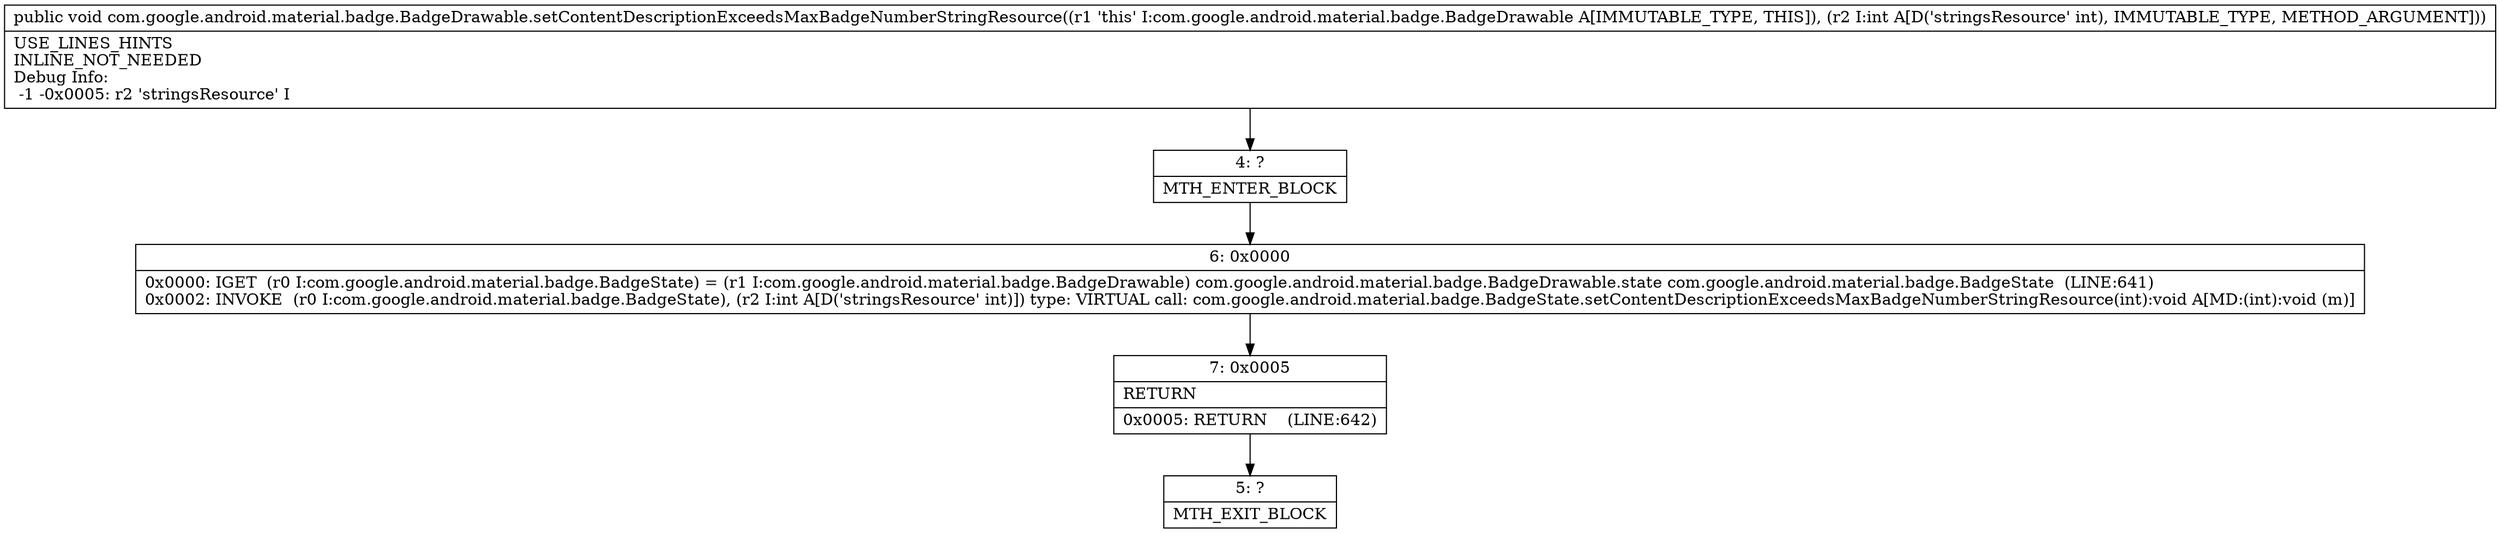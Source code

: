 digraph "CFG forcom.google.android.material.badge.BadgeDrawable.setContentDescriptionExceedsMaxBadgeNumberStringResource(I)V" {
Node_4 [shape=record,label="{4\:\ ?|MTH_ENTER_BLOCK\l}"];
Node_6 [shape=record,label="{6\:\ 0x0000|0x0000: IGET  (r0 I:com.google.android.material.badge.BadgeState) = (r1 I:com.google.android.material.badge.BadgeDrawable) com.google.android.material.badge.BadgeDrawable.state com.google.android.material.badge.BadgeState  (LINE:641)\l0x0002: INVOKE  (r0 I:com.google.android.material.badge.BadgeState), (r2 I:int A[D('stringsResource' int)]) type: VIRTUAL call: com.google.android.material.badge.BadgeState.setContentDescriptionExceedsMaxBadgeNumberStringResource(int):void A[MD:(int):void (m)]\l}"];
Node_7 [shape=record,label="{7\:\ 0x0005|RETURN\l|0x0005: RETURN    (LINE:642)\l}"];
Node_5 [shape=record,label="{5\:\ ?|MTH_EXIT_BLOCK\l}"];
MethodNode[shape=record,label="{public void com.google.android.material.badge.BadgeDrawable.setContentDescriptionExceedsMaxBadgeNumberStringResource((r1 'this' I:com.google.android.material.badge.BadgeDrawable A[IMMUTABLE_TYPE, THIS]), (r2 I:int A[D('stringsResource' int), IMMUTABLE_TYPE, METHOD_ARGUMENT]))  | USE_LINES_HINTS\lINLINE_NOT_NEEDED\lDebug Info:\l  \-1 \-0x0005: r2 'stringsResource' I\l}"];
MethodNode -> Node_4;Node_4 -> Node_6;
Node_6 -> Node_7;
Node_7 -> Node_5;
}

